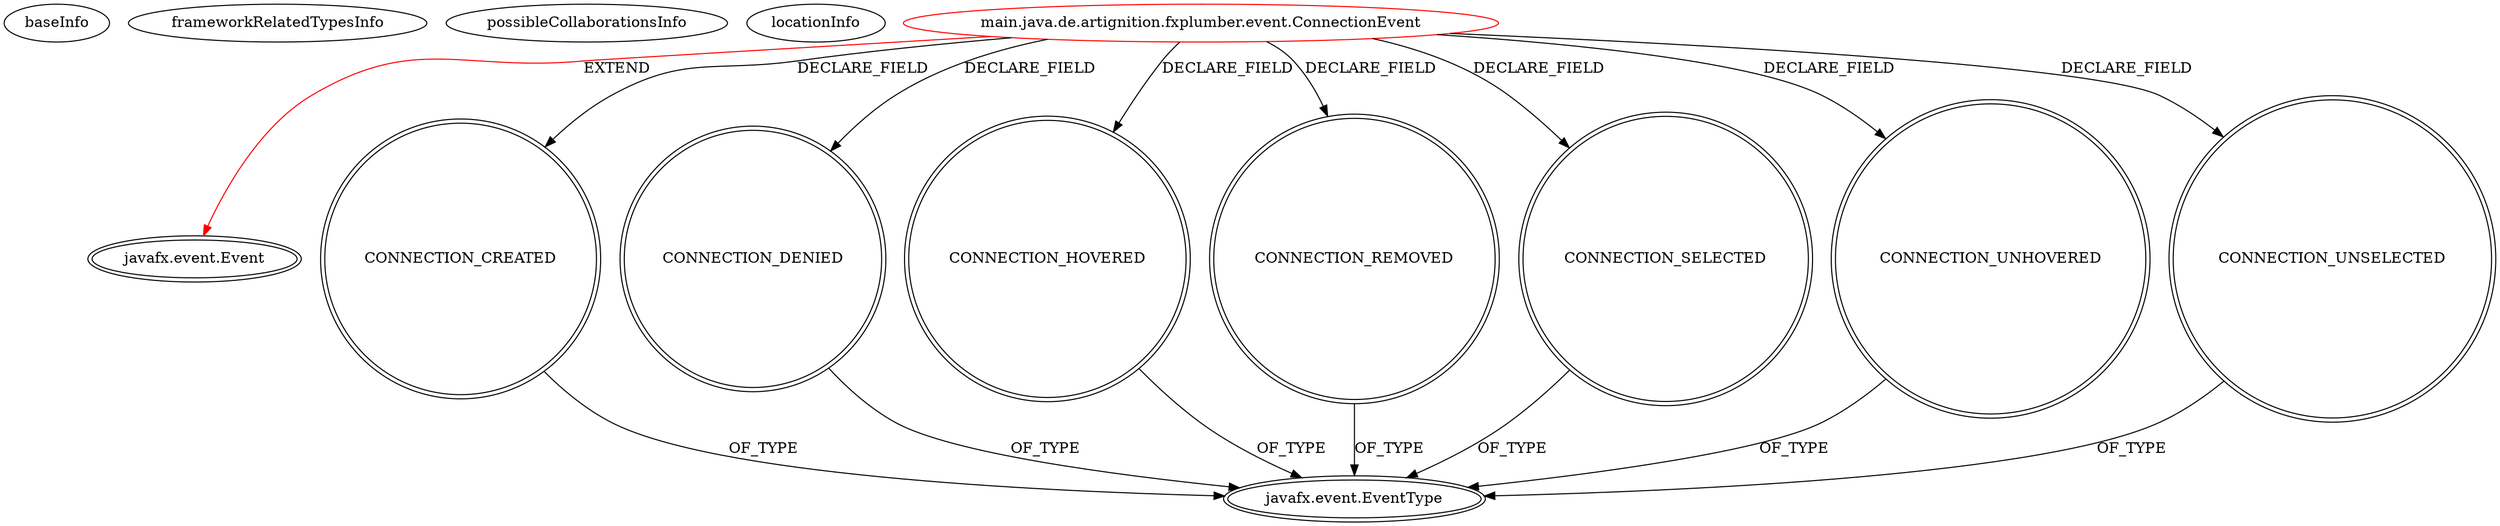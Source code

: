 digraph {
baseInfo[graphId=3608,category="extension_graph",isAnonymous=false,possibleRelation=false]
frameworkRelatedTypesInfo[0="javafx.event.Event"]
possibleCollaborationsInfo[]
locationInfo[projectName="mfischbo-fxplumber",filePath="/mfischbo-fxplumber/fxplumber-master/fxplumber/src/main/java/de/artignition/fxplumber/event/ConnectionEvent.java",contextSignature="ConnectionEvent",graphId="3608"]
0[label="main.java.de.artignition.fxplumber.event.ConnectionEvent",vertexType="ROOT_CLIENT_CLASS_DECLARATION",isFrameworkType=false,color=red]
1[label="javafx.event.Event",vertexType="FRAMEWORK_CLASS_TYPE",isFrameworkType=true,peripheries=2]
2[label="CONNECTION_CREATED",vertexType="FIELD_DECLARATION",isFrameworkType=true,peripheries=2,shape=circle]
3[label="javafx.event.EventType",vertexType="FRAMEWORK_CLASS_TYPE",isFrameworkType=true,peripheries=2]
4[label="CONNECTION_DENIED",vertexType="FIELD_DECLARATION",isFrameworkType=true,peripheries=2,shape=circle]
6[label="CONNECTION_HOVERED",vertexType="FIELD_DECLARATION",isFrameworkType=true,peripheries=2,shape=circle]
8[label="CONNECTION_REMOVED",vertexType="FIELD_DECLARATION",isFrameworkType=true,peripheries=2,shape=circle]
10[label="CONNECTION_SELECTED",vertexType="FIELD_DECLARATION",isFrameworkType=true,peripheries=2,shape=circle]
12[label="CONNECTION_UNHOVERED",vertexType="FIELD_DECLARATION",isFrameworkType=true,peripheries=2,shape=circle]
14[label="CONNECTION_UNSELECTED",vertexType="FIELD_DECLARATION",isFrameworkType=true,peripheries=2,shape=circle]
0->1[label="EXTEND",color=red]
0->2[label="DECLARE_FIELD"]
2->3[label="OF_TYPE"]
0->4[label="DECLARE_FIELD"]
4->3[label="OF_TYPE"]
0->6[label="DECLARE_FIELD"]
6->3[label="OF_TYPE"]
0->8[label="DECLARE_FIELD"]
8->3[label="OF_TYPE"]
0->10[label="DECLARE_FIELD"]
10->3[label="OF_TYPE"]
0->12[label="DECLARE_FIELD"]
12->3[label="OF_TYPE"]
0->14[label="DECLARE_FIELD"]
14->3[label="OF_TYPE"]
}
